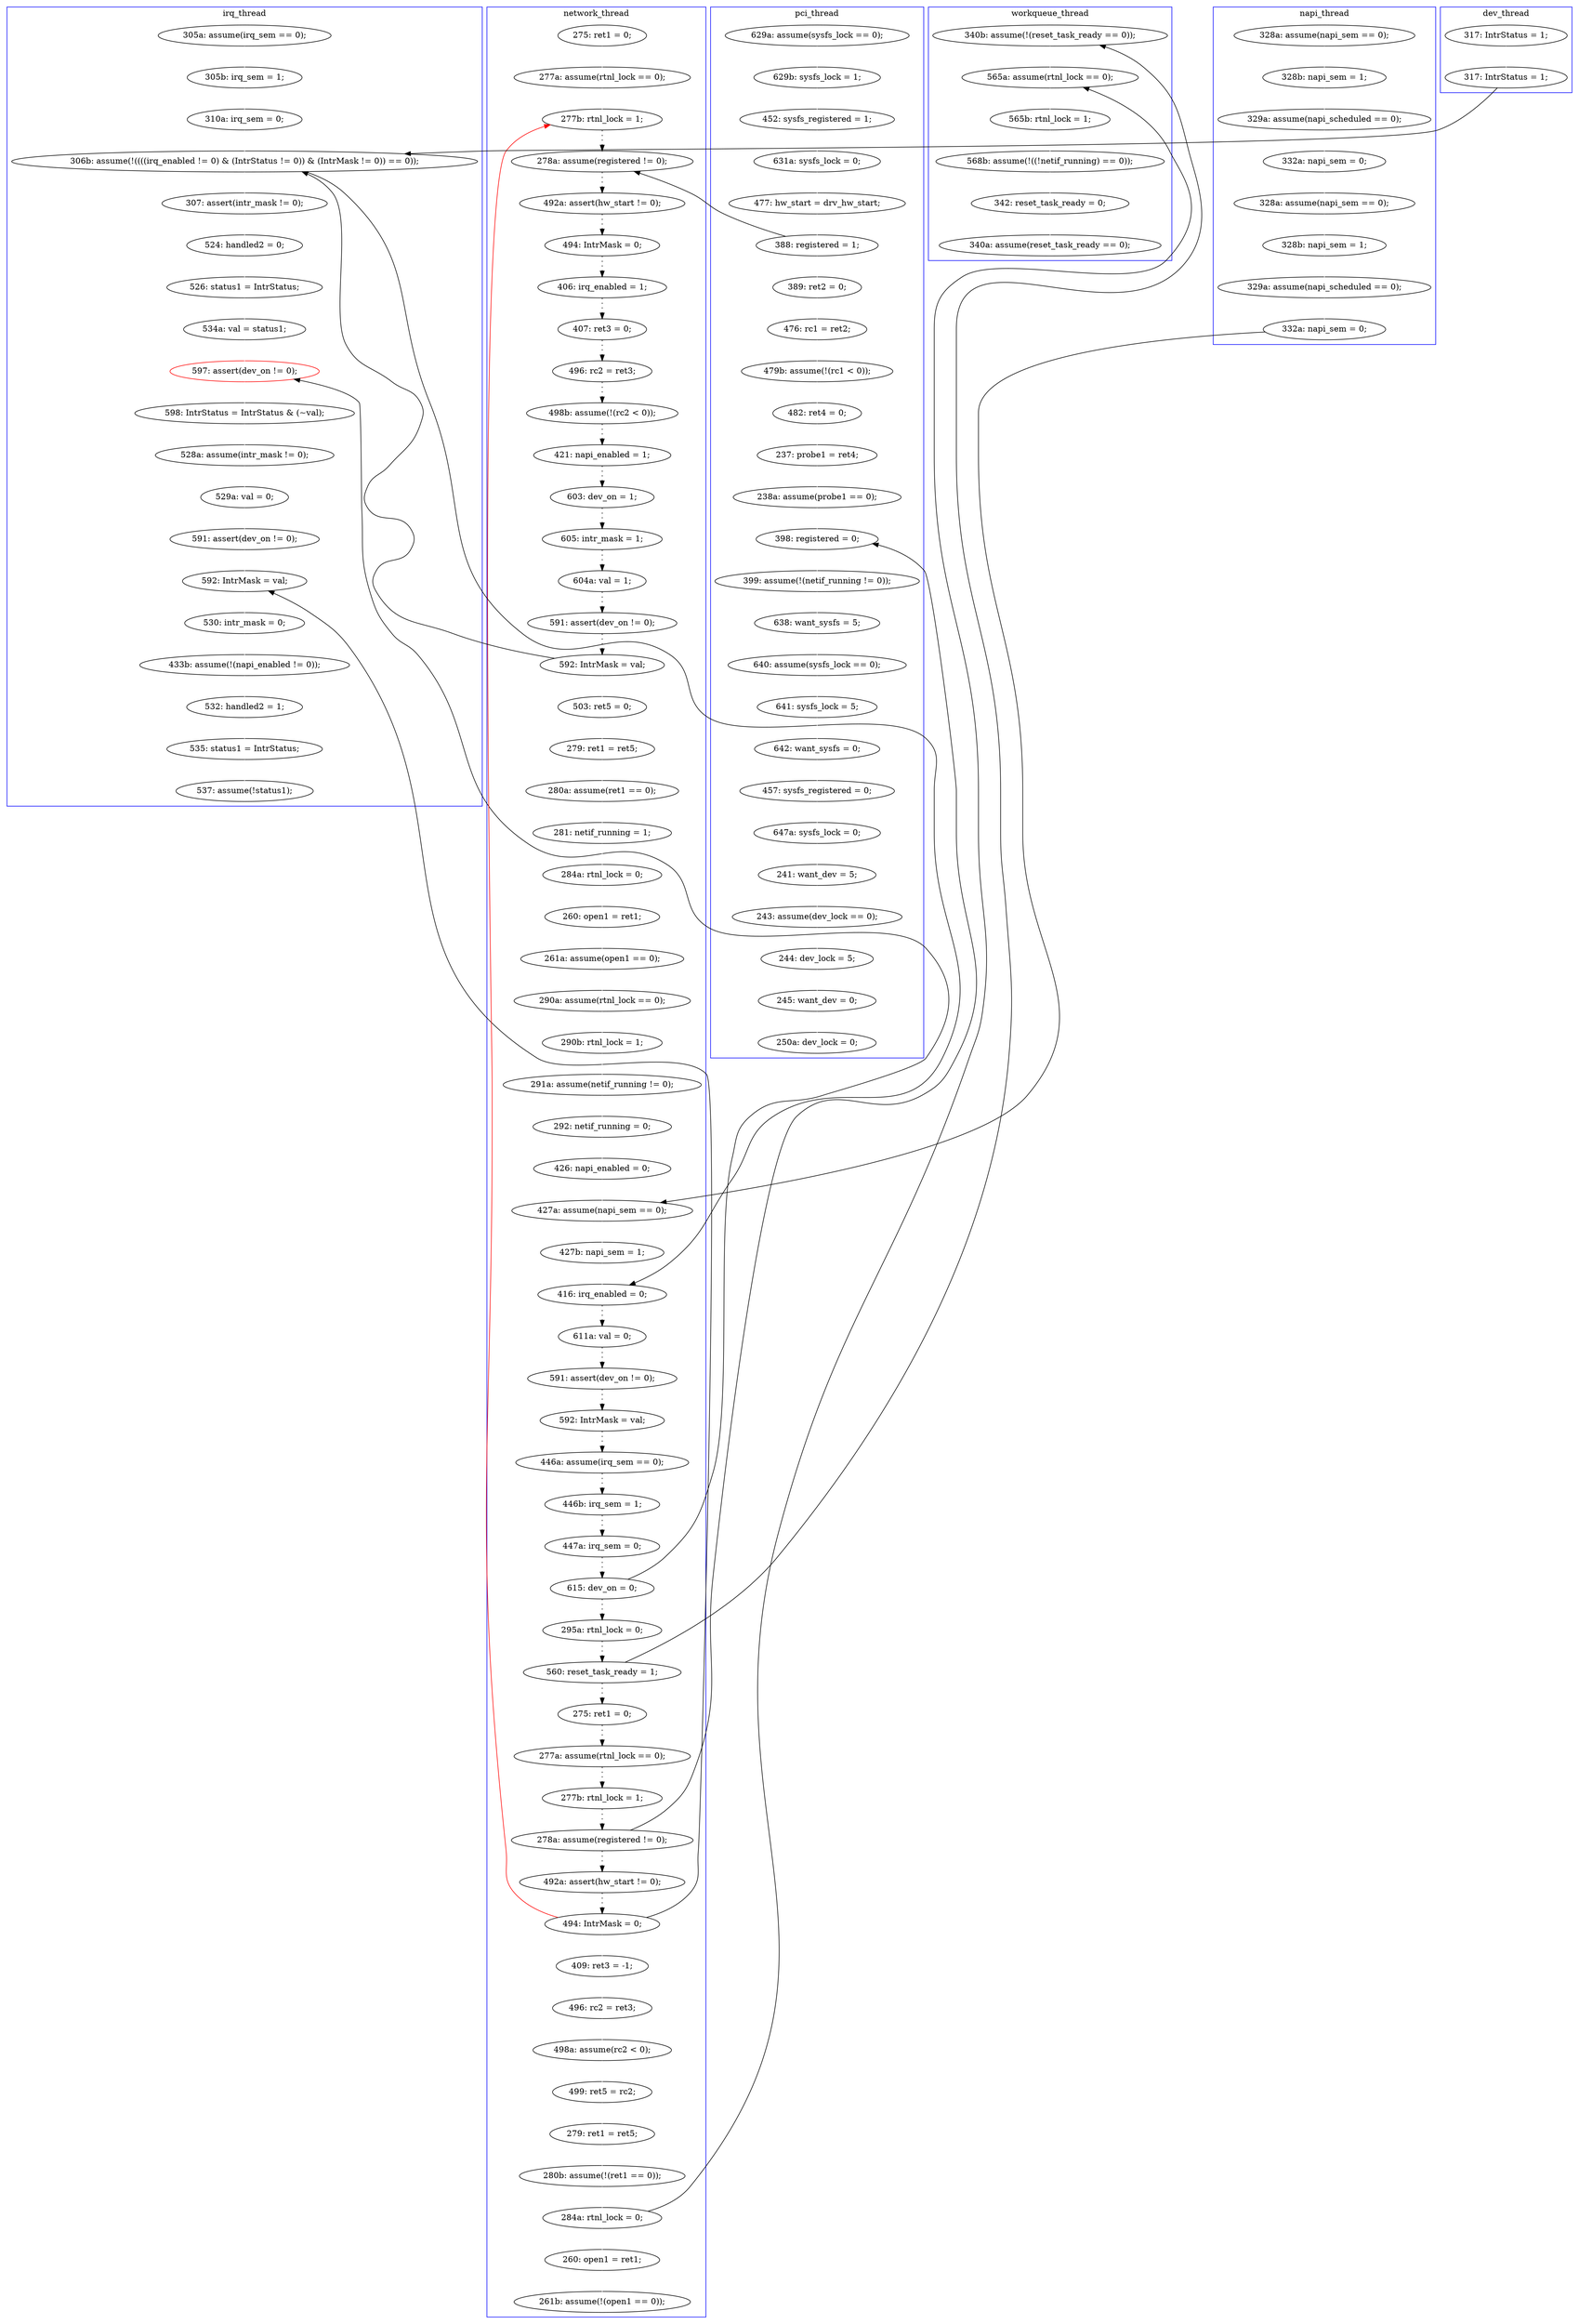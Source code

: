 digraph Counterexample {
	99 -> 100 [color = white, style = solid]
	286 -> 288 [color = white, style = solid]
	133 -> 137 [color = black, style = solid, constraint = false]
	213 -> 214 [color = white, style = solid]
	53 -> 55 [color = white, style = solid]
	263 -> 264 [color = white, style = solid]
	244 -> 246 [color = white, style = solid]
	30 -> 31 [color = white, style = solid]
	125 -> 136 [color = white, style = solid]
	122 -> 123 [color = white, style = solid]
	50 -> 53 [color = white, style = solid]
	213 -> 218 [color = black, style = solid, constraint = false]
	160 -> 232 [color = white, style = solid]
	48 -> 133 [color = white, style = solid]
	171 -> 174 [color = black, style = dotted]
	167 -> 168 [color = black, style = dotted]
	208 -> 209 [color = white, style = solid]
	186 -> 187 [color = black, style = dotted]
	255 -> 258 [color = white, style = solid]
	272 -> 283 [color = white, style = solid]
	274 -> 275 [color = white, style = solid]
	31 -> 33 [color = white, style = solid]
	136 -> 137 [color = white, style = solid]
	44 -> 45 [color = white, style = solid]
	196 -> 264 [color = black, style = solid, constraint = false]
	241 -> 272 [color = white, style = solid]
	288 -> 289 [color = white, style = solid]
	209 -> 212 [color = white, style = solid]
	204 -> 207 [color = white, style = solid]
	168 -> 169 [color = black, style = dotted]
	117 -> 124 [color = white, style = solid]
	289 -> 290 [color = white, style = solid]
	90 -> 91 [color = black, style = dotted]
	266 -> 271 [color = white, style = solid]
	179 -> 186 [color = black, style = dotted]
	97 -> 102 [color = white, style = solid]
	65 -> 67 [color = black, style = solid, constraint = false]
	100 -> 131 [color = white, style = solid]
	107 -> 108 [color = white, style = solid]
	207 -> 208 [color = white, style = solid]
	249 -> 252 [color = white, style = solid]
	243 -> 244 [color = white, style = solid]
	55 -> 57 [color = white, style = solid]
	154 -> 155 [color = black, style = dotted]
	212 -> 213 [color = white, style = solid]
	171 -> 248 [color = black, style = solid, constraint = false]
	119 -> 122 [color = white, style = solid]
	92 -> 96 [color = black, style = dotted]
	233 -> 238 [color = white, style = solid]
	190 -> 232 [color = black, style = solid, constraint = false]
	58 -> 59 [color = white, style = solid]
	224 -> 243 [color = white, style = solid]
	131 -> 147 [color = white, style = solid]
	190 -> 195 [color = black, style = dotted]
	246 -> 248 [color = white, style = solid]
	108 -> 109 [color = white, style = solid]
	138 -> 148 [color = white, style = solid]
	91 -> 92 [color = black, style = dotted]
	169 -> 171 [color = black, style = dotted]
	188 -> 190 [color = black, style = dotted]
	264 -> 266 [color = white, style = solid]
	123 -> 157 [color = white, style = solid]
	83 -> 86 [color = black, style = dotted]
	73 -> 78 [color = black, style = dotted]
	152 -> 154 [color = black, style = dotted]
	214 -> 217 [color = white, style = solid]
	240 -> 241 [color = white, style = solid]
	283 -> 286 [color = white, style = solid]
	67 -> 72 [color = black, style = dotted]
	239 -> 240 [color = white, style = solid]
	271 -> 274 [color = white, style = solid]
	39 -> 58 [color = white, style = solid]
	219 -> 221 [color = white, style = solid]
	96 -> 97 [color = black, style = dotted]
	196 -> 59 [color = red, style = solid, constraint = false]
	33 -> 42 [color = white, style = solid]
	112 -> 116 [color = white, style = solid]
	248 -> 249 [color = white, style = solid]
	252 -> 261 [color = white, style = solid]
	106 -> 107 [color = white, style = solid]
	45 -> 48 [color = white, style = solid]
	79 -> 80 [color = black, style = dotted]
	238 -> 239 [color = white, style = solid]
	147 -> 224 [color = white, style = solid]
	275 -> 277 [color = white, style = solid]
	109 -> 112 [color = white, style = solid]
	57 -> 65 [color = white, style = solid]
	221 -> 255 [color = white, style = solid]
	155 -> 167 [color = black, style = dotted]
	65 -> 66 [color = white, style = solid]
	59 -> 67 [color = black, style = dotted]
	232 -> 233 [color = white, style = solid]
	290 -> 291 [color = white, style = solid]
	86 -> 90 [color = black, style = dotted]
	103 -> 106 [color = white, style = solid]
	195 -> 196 [color = black, style = dotted]
	137 -> 138 [color = white, style = solid]
	142 -> 145 [color = white, style = solid]
	80 -> 83 [color = black, style = dotted]
	148 -> 152 [color = black, style = dotted]
	196 -> 202 [color = white, style = solid]
	147 -> 148 [color = black, style = solid, constraint = false]
	202 -> 204 [color = white, style = solid]
	218 -> 219 [color = white, style = solid]
	157 -> 160 [color = white, style = solid]
	78 -> 79 [color = black, style = dotted]
	182 -> 218 [color = white, style = solid]
	66 -> 119 [color = white, style = solid]
	42 -> 44 [color = white, style = solid]
	174 -> 179 [color = black, style = dotted]
	97 -> 147 [color = black, style = solid, constraint = false]
	261 -> 263 [color = white, style = solid]
	179 -> 182 [color = black, style = solid, constraint = false]
	102 -> 103 [color = white, style = solid]
	145 -> 147 [color = black, style = solid, constraint = false]
	72 -> 73 [color = black, style = dotted]
	124 -> 125 [color = white, style = solid]
	187 -> 188 [color = black, style = dotted]
	116 -> 117 [color = white, style = solid]
	49 -> 50 [color = white, style = solid]
	subgraph cluster7 {
		label = dev_thread
		color = blue
		142  [label = "317: IntrStatus = 1;"]
		145  [label = "317: IntrStatus = 1;"]
	}
	subgraph cluster4 {
		label = napi_thread
		color = blue
		30  [label = "328a: assume(napi_sem == 0);"]
		45  [label = "328b: napi_sem = 1;"]
		48  [label = "329a: assume(napi_scheduled == 0);"]
		33  [label = "329a: assume(napi_scheduled == 0);"]
		133  [label = "332a: napi_sem = 0;"]
		31  [label = "328b: napi_sem = 1;"]
		42  [label = "332a: napi_sem = 0;"]
		44  [label = "328a: assume(napi_sem == 0);"]
	}
	subgraph cluster1 {
		label = pci_thread
		color = blue
		65  [label = "388: registered = 1;"]
		286  [label = "241: want_dev = 5;"]
		283  [label = "647a: sysfs_lock = 0;"]
		55  [label = "631a: sysfs_lock = 0;"]
		157  [label = "237: probe1 = ret4;"]
		289  [label = "244: dev_lock = 5;"]
		272  [label = "457: sysfs_registered = 0;"]
		232  [label = "398: registered = 0;"]
		57  [label = "477: hw_start = drv_hw_start;"]
		288  [label = "243: assume(dev_lock == 0);"]
		239  [label = "640: assume(sysfs_lock == 0);"]
		66  [label = "389: ret2 = 0;"]
		241  [label = "642: want_sysfs = 0;"]
		291  [label = "250a: dev_lock = 0;"]
		119  [label = "476: rc1 = ret2;"]
		290  [label = "245: want_dev = 0;"]
		53  [label = "452: sysfs_registered = 1;"]
		240  [label = "641: sysfs_lock = 5;"]
		160  [label = "238a: assume(probe1 == 0);"]
		50  [label = "629b: sysfs_lock = 1;"]
		233  [label = "399: assume(!(netif_running != 0));"]
		122  [label = "479b: assume(!(rc1 < 0));"]
		238  [label = "638: want_sysfs = 5;"]
		123  [label = "482: ret4 = 0;"]
		49  [label = "629a: assume(sysfs_lock == 0);"]
	}
	subgraph cluster5 {
		label = workqueue_thread
		color = blue
		255  [label = "342: reset_task_ready = 0;"]
		258  [label = "340a: assume(reset_task_ready == 0);"]
		221  [label = "568b: assume(!((!netif_running) == 0));"]
		219  [label = "565b: rtnl_lock = 1;"]
		182  [label = "340b: assume(!(reset_task_ready == 0));"]
		218  [label = "565a: assume(rtnl_lock == 0);"]
	}
	subgraph cluster3 {
		label = irq_thread
		color = blue
		274  [label = "532: handled2 = 1;"]
		263  [label = "591: assert(dev_on != 0);"]
		249  [label = "598: IntrStatus = IntrStatus & (~val);"]
		131  [label = "310a: irq_sem = 0;"]
		264  [label = "592: IntrMask = val;"]
		252  [label = "528a: assume(intr_mask != 0);"]
		100  [label = "305b: irq_sem = 1;"]
		244  [label = "526: status1 = IntrStatus;"]
		248  [label = "597: assert(dev_on != 0);", color = red]
		224  [label = "307: assert(intr_mask != 0);"]
		275  [label = "535: status1 = IntrStatus;"]
		271  [label = "433b: assume(!(napi_enabled != 0));"]
		147  [label = "306b: assume(!((((irq_enabled != 0) & (IntrStatus != 0)) & (IntrMask != 0)) == 0));"]
		243  [label = "524: handled2 = 0;"]
		246  [label = "534a: val = status1;"]
		99  [label = "305a: assume(irq_sem == 0);"]
		261  [label = "529a: val = 0;"]
		266  [label = "530: intr_mask = 0;"]
		277  [label = "537: assume(!status1);"]
	}
	subgraph cluster2 {
		label = network_thread
		color = blue
		209  [label = "279: ret1 = ret5;"]
		106  [label = "280a: assume(ret1 == 0);"]
		97  [label = "592: IntrMask = val;"]
		90  [label = "603: dev_on = 1;"]
		214  [label = "260: open1 = ret1;"]
		179  [label = "560: reset_task_ready = 1;"]
		152  [label = "611a: val = 0;"]
		117  [label = "290b: rtnl_lock = 1;"]
		154  [label = "591: assert(dev_on != 0);"]
		109  [label = "260: open1 = ret1;"]
		171  [label = "615: dev_on = 0;"]
		73  [label = "494: IntrMask = 0;"]
		136  [label = "426: napi_enabled = 0;"]
		188  [label = "277b: rtnl_lock = 1;"]
		83  [label = "498b: assume(!(rc2 < 0));"]
		148  [label = "416: irq_enabled = 0;"]
		195  [label = "492a: assert(hw_start != 0);"]
		169  [label = "447a: irq_sem = 0;"]
		213  [label = "284a: rtnl_lock = 0;"]
		86  [label = "421: napi_enabled = 1;"]
		217  [label = "261b: assume(!(open1 == 0));"]
		80  [label = "496: rc2 = ret3;"]
		138  [label = "427b: napi_sem = 1;"]
		91  [label = "605: intr_mask = 1;"]
		39  [label = "275: ret1 = 0;"]
		155  [label = "592: IntrMask = val;"]
		108  [label = "284a: rtnl_lock = 0;"]
		168  [label = "446b: irq_sem = 1;"]
		137  [label = "427a: assume(napi_sem == 0);"]
		124  [label = "291a: assume(netif_running != 0);"]
		187  [label = "277a: assume(rtnl_lock == 0);"]
		72  [label = "492a: assert(hw_start != 0);"]
		79  [label = "407: ret3 = 0;"]
		202  [label = "409: ret3 = -1;"]
		103  [label = "279: ret1 = ret5;"]
		207  [label = "498a: assume(rc2 < 0);"]
		59  [label = "277b: rtnl_lock = 1;"]
		112  [label = "261a: assume(open1 == 0);"]
		204  [label = "496: rc2 = ret3;"]
		107  [label = "281: netif_running = 1;"]
		196  [label = "494: IntrMask = 0;"]
		190  [label = "278a: assume(registered != 0);"]
		116  [label = "290a: assume(rtnl_lock == 0);"]
		96  [label = "591: assert(dev_on != 0);"]
		58  [label = "277a: assume(rtnl_lock == 0);"]
		174  [label = "295a: rtnl_lock = 0;"]
		92  [label = "604a: val = 1;"]
		78  [label = "406: irq_enabled = 1;"]
		208  [label = "499: ret5 = rc2;"]
		125  [label = "292: netif_running = 0;"]
		186  [label = "275: ret1 = 0;"]
		102  [label = "503: ret5 = 0;"]
		167  [label = "446a: assume(irq_sem == 0);"]
		212  [label = "280b: assume(!(ret1 == 0));"]
		67  [label = "278a: assume(registered != 0);"]
	}
}